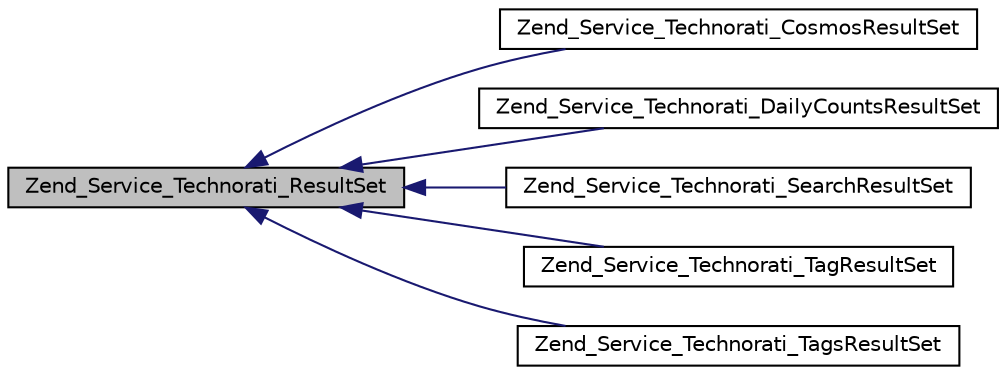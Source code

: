 digraph G
{
  edge [fontname="Helvetica",fontsize="10",labelfontname="Helvetica",labelfontsize="10"];
  node [fontname="Helvetica",fontsize="10",shape=record];
  rankdir="LR";
  Node1 [label="Zend_Service_Technorati_ResultSet",height=0.2,width=0.4,color="black", fillcolor="grey75", style="filled" fontcolor="black"];
  Node1 -> Node2 [dir="back",color="midnightblue",fontsize="10",style="solid",fontname="Helvetica"];
  Node2 [label="Zend_Service_Technorati_CosmosResultSet",height=0.2,width=0.4,color="black", fillcolor="white", style="filled",URL="$class_zend___service___technorati___cosmos_result_set.html"];
  Node1 -> Node3 [dir="back",color="midnightblue",fontsize="10",style="solid",fontname="Helvetica"];
  Node3 [label="Zend_Service_Technorati_DailyCountsResultSet",height=0.2,width=0.4,color="black", fillcolor="white", style="filled",URL="$class_zend___service___technorati___daily_counts_result_set.html"];
  Node1 -> Node4 [dir="back",color="midnightblue",fontsize="10",style="solid",fontname="Helvetica"];
  Node4 [label="Zend_Service_Technorati_SearchResultSet",height=0.2,width=0.4,color="black", fillcolor="white", style="filled",URL="$class_zend___service___technorati___search_result_set.html"];
  Node1 -> Node5 [dir="back",color="midnightblue",fontsize="10",style="solid",fontname="Helvetica"];
  Node5 [label="Zend_Service_Technorati_TagResultSet",height=0.2,width=0.4,color="black", fillcolor="white", style="filled",URL="$class_zend___service___technorati___tag_result_set.html"];
  Node1 -> Node6 [dir="back",color="midnightblue",fontsize="10",style="solid",fontname="Helvetica"];
  Node6 [label="Zend_Service_Technorati_TagsResultSet",height=0.2,width=0.4,color="black", fillcolor="white", style="filled",URL="$class_zend___service___technorati___tags_result_set.html"];
}
